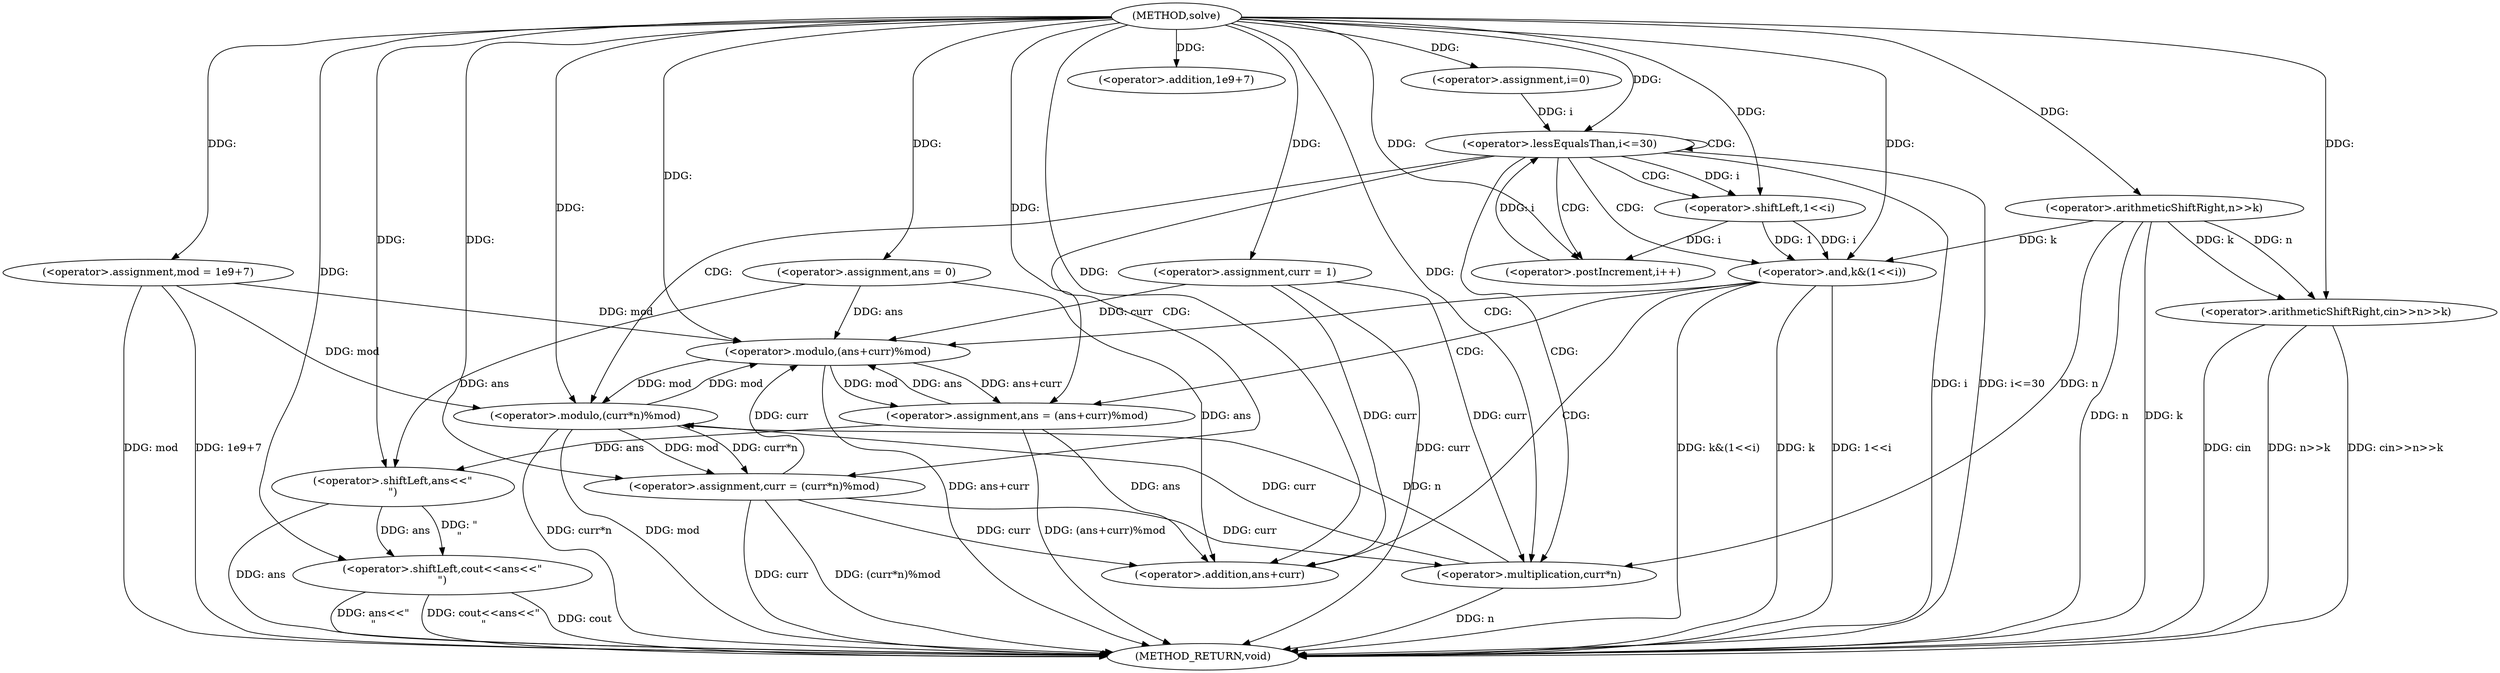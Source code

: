 digraph "solve" {  
"1000101" [label = "(METHOD,solve)" ]
"1000161" [label = "(METHOD_RETURN,void)" ]
"1000105" [label = "(<operator>.arithmeticShiftRight,cin>>n>>k)" ]
"1000111" [label = "(<operator>.assignment,ans = 0)" ]
"1000115" [label = "(<operator>.assignment,curr = 1)" ]
"1000119" [label = "(<operator>.assignment,mod = 1e9+7)" ]
"1000156" [label = "(<operator>.shiftLeft,cout<<ans<<\"\n\")" ]
"1000126" [label = "(<operator>.assignment,i=0)" ]
"1000129" [label = "(<operator>.lessEqualsThan,i<=30)" ]
"1000132" [label = "(<operator>.postIncrement,i++)" ]
"1000107" [label = "(<operator>.arithmeticShiftRight,n>>k)" ]
"1000121" [label = "(<operator>.addition,1e9+7)" ]
"1000149" [label = "(<operator>.assignment,curr = (curr*n)%mod)" ]
"1000158" [label = "(<operator>.shiftLeft,ans<<\"\n\")" ]
"1000136" [label = "(<operator>.and,k&(1<<i))" ]
"1000142" [label = "(<operator>.assignment,ans = (ans+curr)%mod)" ]
"1000151" [label = "(<operator>.modulo,(curr*n)%mod)" ]
"1000138" [label = "(<operator>.shiftLeft,1<<i)" ]
"1000152" [label = "(<operator>.multiplication,curr*n)" ]
"1000144" [label = "(<operator>.modulo,(ans+curr)%mod)" ]
"1000145" [label = "(<operator>.addition,ans+curr)" ]
  "1000107" -> "1000161"  [ label = "DDG: n"] 
  "1000107" -> "1000161"  [ label = "DDG: k"] 
  "1000105" -> "1000161"  [ label = "DDG: n>>k"] 
  "1000105" -> "1000161"  [ label = "DDG: cin>>n>>k"] 
  "1000115" -> "1000161"  [ label = "DDG: curr"] 
  "1000119" -> "1000161"  [ label = "DDG: mod"] 
  "1000119" -> "1000161"  [ label = "DDG: 1e9+7"] 
  "1000129" -> "1000161"  [ label = "DDG: i"] 
  "1000129" -> "1000161"  [ label = "DDG: i<=30"] 
  "1000158" -> "1000161"  [ label = "DDG: ans"] 
  "1000156" -> "1000161"  [ label = "DDG: ans<<\"\n\""] 
  "1000156" -> "1000161"  [ label = "DDG: cout<<ans<<\"\n\""] 
  "1000136" -> "1000161"  [ label = "DDG: k"] 
  "1000136" -> "1000161"  [ label = "DDG: 1<<i"] 
  "1000136" -> "1000161"  [ label = "DDG: k&(1<<i)"] 
  "1000144" -> "1000161"  [ label = "DDG: ans+curr"] 
  "1000142" -> "1000161"  [ label = "DDG: (ans+curr)%mod"] 
  "1000149" -> "1000161"  [ label = "DDG: curr"] 
  "1000152" -> "1000161"  [ label = "DDG: n"] 
  "1000151" -> "1000161"  [ label = "DDG: curr*n"] 
  "1000151" -> "1000161"  [ label = "DDG: mod"] 
  "1000149" -> "1000161"  [ label = "DDG: (curr*n)%mod"] 
  "1000156" -> "1000161"  [ label = "DDG: cout"] 
  "1000105" -> "1000161"  [ label = "DDG: cin"] 
  "1000101" -> "1000111"  [ label = "DDG: "] 
  "1000101" -> "1000115"  [ label = "DDG: "] 
  "1000101" -> "1000119"  [ label = "DDG: "] 
  "1000101" -> "1000105"  [ label = "DDG: "] 
  "1000107" -> "1000105"  [ label = "DDG: k"] 
  "1000107" -> "1000105"  [ label = "DDG: n"] 
  "1000101" -> "1000126"  [ label = "DDG: "] 
  "1000101" -> "1000156"  [ label = "DDG: "] 
  "1000158" -> "1000156"  [ label = "DDG: \"\n\""] 
  "1000158" -> "1000156"  [ label = "DDG: ans"] 
  "1000101" -> "1000107"  [ label = "DDG: "] 
  "1000101" -> "1000121"  [ label = "DDG: "] 
  "1000126" -> "1000129"  [ label = "DDG: i"] 
  "1000132" -> "1000129"  [ label = "DDG: i"] 
  "1000101" -> "1000129"  [ label = "DDG: "] 
  "1000138" -> "1000132"  [ label = "DDG: i"] 
  "1000101" -> "1000132"  [ label = "DDG: "] 
  "1000151" -> "1000149"  [ label = "DDG: mod"] 
  "1000151" -> "1000149"  [ label = "DDG: curr*n"] 
  "1000111" -> "1000158"  [ label = "DDG: ans"] 
  "1000142" -> "1000158"  [ label = "DDG: ans"] 
  "1000101" -> "1000158"  [ label = "DDG: "] 
  "1000101" -> "1000149"  [ label = "DDG: "] 
  "1000107" -> "1000136"  [ label = "DDG: k"] 
  "1000101" -> "1000136"  [ label = "DDG: "] 
  "1000138" -> "1000136"  [ label = "DDG: 1"] 
  "1000138" -> "1000136"  [ label = "DDG: i"] 
  "1000144" -> "1000142"  [ label = "DDG: mod"] 
  "1000144" -> "1000142"  [ label = "DDG: ans+curr"] 
  "1000152" -> "1000151"  [ label = "DDG: n"] 
  "1000152" -> "1000151"  [ label = "DDG: curr"] 
  "1000119" -> "1000151"  [ label = "DDG: mod"] 
  "1000144" -> "1000151"  [ label = "DDG: mod"] 
  "1000101" -> "1000151"  [ label = "DDG: "] 
  "1000101" -> "1000138"  [ label = "DDG: "] 
  "1000129" -> "1000138"  [ label = "DDG: i"] 
  "1000101" -> "1000142"  [ label = "DDG: "] 
  "1000115" -> "1000152"  [ label = "DDG: curr"] 
  "1000149" -> "1000152"  [ label = "DDG: curr"] 
  "1000101" -> "1000152"  [ label = "DDG: "] 
  "1000107" -> "1000152"  [ label = "DDG: n"] 
  "1000111" -> "1000144"  [ label = "DDG: ans"] 
  "1000142" -> "1000144"  [ label = "DDG: ans"] 
  "1000101" -> "1000144"  [ label = "DDG: "] 
  "1000115" -> "1000144"  [ label = "DDG: curr"] 
  "1000149" -> "1000144"  [ label = "DDG: curr"] 
  "1000119" -> "1000144"  [ label = "DDG: mod"] 
  "1000151" -> "1000144"  [ label = "DDG: mod"] 
  "1000111" -> "1000145"  [ label = "DDG: ans"] 
  "1000142" -> "1000145"  [ label = "DDG: ans"] 
  "1000101" -> "1000145"  [ label = "DDG: "] 
  "1000115" -> "1000145"  [ label = "DDG: curr"] 
  "1000149" -> "1000145"  [ label = "DDG: curr"] 
  "1000129" -> "1000132"  [ label = "CDG: "] 
  "1000129" -> "1000129"  [ label = "CDG: "] 
  "1000129" -> "1000151"  [ label = "CDG: "] 
  "1000129" -> "1000152"  [ label = "CDG: "] 
  "1000129" -> "1000136"  [ label = "CDG: "] 
  "1000129" -> "1000149"  [ label = "CDG: "] 
  "1000129" -> "1000138"  [ label = "CDG: "] 
  "1000136" -> "1000142"  [ label = "CDG: "] 
  "1000136" -> "1000145"  [ label = "CDG: "] 
  "1000136" -> "1000144"  [ label = "CDG: "] 
}
